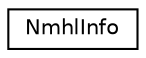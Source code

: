 digraph "类继承关系图"
{
 // INTERACTIVE_SVG=YES
 // LATEX_PDF_SIZE
  edge [fontname="Helvetica",fontsize="10",labelfontname="Helvetica",labelfontsize="10"];
  node [fontname="Helvetica",fontsize="10",shape=record];
  rankdir="LR";
  Node0 [label="NmhlInfo",height=0.2,width=0.4,color="black", fillcolor="white", style="filled",URL="$d4/d66/struct_nmhl_info.html",tooltip="Helper class representing a namespace member in the navigation menu."];
}
